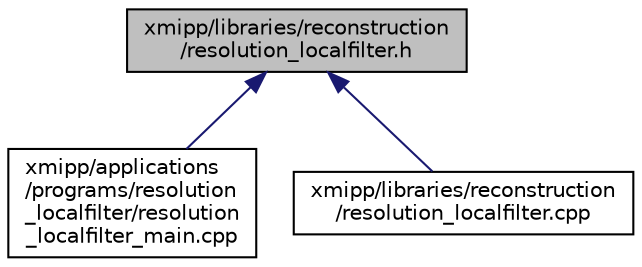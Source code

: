 digraph "xmipp/libraries/reconstruction/resolution_localfilter.h"
{
  edge [fontname="Helvetica",fontsize="10",labelfontname="Helvetica",labelfontsize="10"];
  node [fontname="Helvetica",fontsize="10",shape=record];
  Node85 [label="xmipp/libraries/reconstruction\l/resolution_localfilter.h",height=0.2,width=0.4,color="black", fillcolor="grey75", style="filled", fontcolor="black"];
  Node85 -> Node86 [dir="back",color="midnightblue",fontsize="10",style="solid",fontname="Helvetica"];
  Node86 [label="xmipp/applications\l/programs/resolution\l_localfilter/resolution\l_localfilter_main.cpp",height=0.2,width=0.4,color="black", fillcolor="white", style="filled",URL="$resolution__localfilter__main_8cpp.html"];
  Node85 -> Node87 [dir="back",color="midnightblue",fontsize="10",style="solid",fontname="Helvetica"];
  Node87 [label="xmipp/libraries/reconstruction\l/resolution_localfilter.cpp",height=0.2,width=0.4,color="black", fillcolor="white", style="filled",URL="$resolution__localfilter_8cpp.html"];
}
